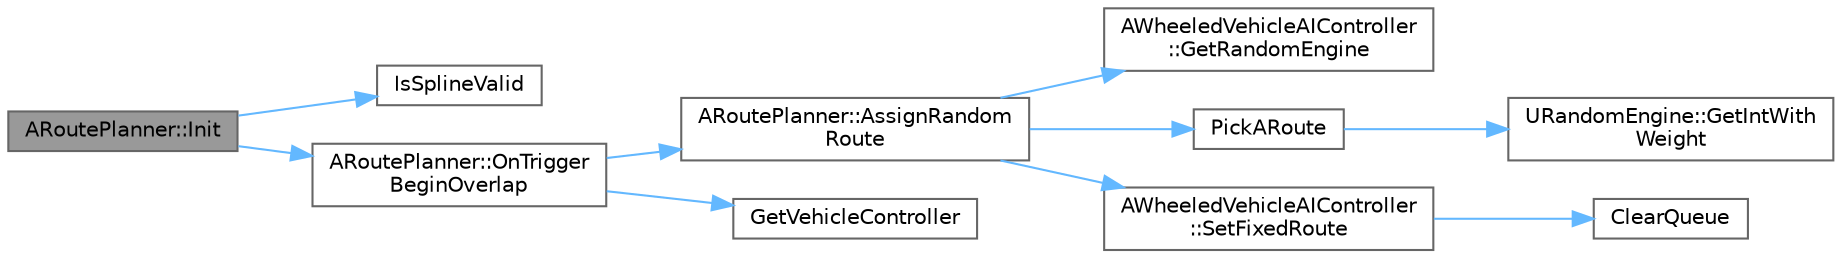 digraph "ARoutePlanner::Init"
{
 // INTERACTIVE_SVG=YES
 // LATEX_PDF_SIZE
  bgcolor="transparent";
  edge [fontname=Helvetica,fontsize=10,labelfontname=Helvetica,labelfontsize=10];
  node [fontname=Helvetica,fontsize=10,shape=box,height=0.2,width=0.4];
  rankdir="LR";
  Node1 [id="Node000001",label="ARoutePlanner::Init",height=0.2,width=0.4,color="gray40", fillcolor="grey60", style="filled", fontcolor="black",tooltip=" "];
  Node1 -> Node2 [id="edge1_Node000001_Node000002",color="steelblue1",style="solid",tooltip=" "];
  Node2 [id="Node000002",label="IsSplineValid",height=0.2,width=0.4,color="grey40", fillcolor="white", style="filled",URL="$de/d45/RoutePlanner_8cpp.html#a99e9a133abf38f0bd639179b5e0c40b2",tooltip=" "];
  Node1 -> Node3 [id="edge2_Node000001_Node000003",color="steelblue1",style="solid",tooltip=" "];
  Node3 [id="Node000003",label="ARoutePlanner::OnTrigger\lBeginOverlap",height=0.2,width=0.4,color="grey40", fillcolor="white", style="filled",URL="$dc/d0f/classARoutePlanner.html#aa21655e46a7c9c7cd6f18ab89ecf66d5",tooltip=" "];
  Node3 -> Node4 [id="edge3_Node000003_Node000004",color="steelblue1",style="solid",tooltip=" "];
  Node4 [id="Node000004",label="ARoutePlanner::AssignRandom\lRoute",height=0.2,width=0.4,color="grey40", fillcolor="white", style="filled",URL="$dc/d0f/classARoutePlanner.html#a92310180fe5bcd5987dc9d7df410b7c1",tooltip=" "];
  Node4 -> Node5 [id="edge4_Node000004_Node000005",color="steelblue1",style="solid",tooltip=" "];
  Node5 [id="Node000005",label="AWheeledVehicleAIController\l::GetRandomEngine",height=0.2,width=0.4,color="grey40", fillcolor="white", style="filled",URL="$dd/dea/classAWheeledVehicleAIController.html#a8cd92423de8bda9544f09752610927d3",tooltip=" "];
  Node4 -> Node6 [id="edge5_Node000004_Node000006",color="steelblue1",style="solid",tooltip=" "];
  Node6 [id="Node000006",label="PickARoute",height=0.2,width=0.4,color="grey40", fillcolor="white", style="filled",URL="$de/d45/RoutePlanner_8cpp.html#acff87aa2ba7cbb8197363d9e11811fc7",tooltip=" "];
  Node6 -> Node7 [id="edge6_Node000006_Node000007",color="steelblue1",style="solid",tooltip=" "];
  Node7 [id="Node000007",label="URandomEngine::GetIntWith\lWeight",height=0.2,width=0.4,color="grey40", fillcolor="white", style="filled",URL="$d2/d4b/classURandomEngine.html#a0131b345a19d79159629c710e3ef3e3b",tooltip=" "];
  Node4 -> Node8 [id="edge7_Node000004_Node000008",color="steelblue1",style="solid",tooltip=" "];
  Node8 [id="Node000008",label="AWheeledVehicleAIController\l::SetFixedRoute",height=0.2,width=0.4,color="grey40", fillcolor="white", style="filled",URL="$dd/dea/classAWheeledVehicleAIController.html#abd1204b5a9676d4d21c172c8f6f0189e",tooltip="Set a fixed route to follow if autopilot is enabled."];
  Node8 -> Node9 [id="edge8_Node000008_Node000009",color="steelblue1",style="solid",tooltip=" "];
  Node9 [id="Node000009",label="ClearQueue",height=0.2,width=0.4,color="grey40", fillcolor="white", style="filled",URL="$d8/de0/WheeledVehicleAIController_8cpp.html#ab9ac127e37ab6847232563c41023b95f",tooltip=" "];
  Node3 -> Node10 [id="edge9_Node000003_Node000010",color="steelblue1",style="solid",tooltip=" "];
  Node10 [id="Node000010",label="GetVehicleController",height=0.2,width=0.4,color="grey40", fillcolor="white", style="filled",URL="$de/d45/RoutePlanner_8cpp.html#a31d5741c4c3fa84473596436bfc74fba",tooltip=" "];
}
